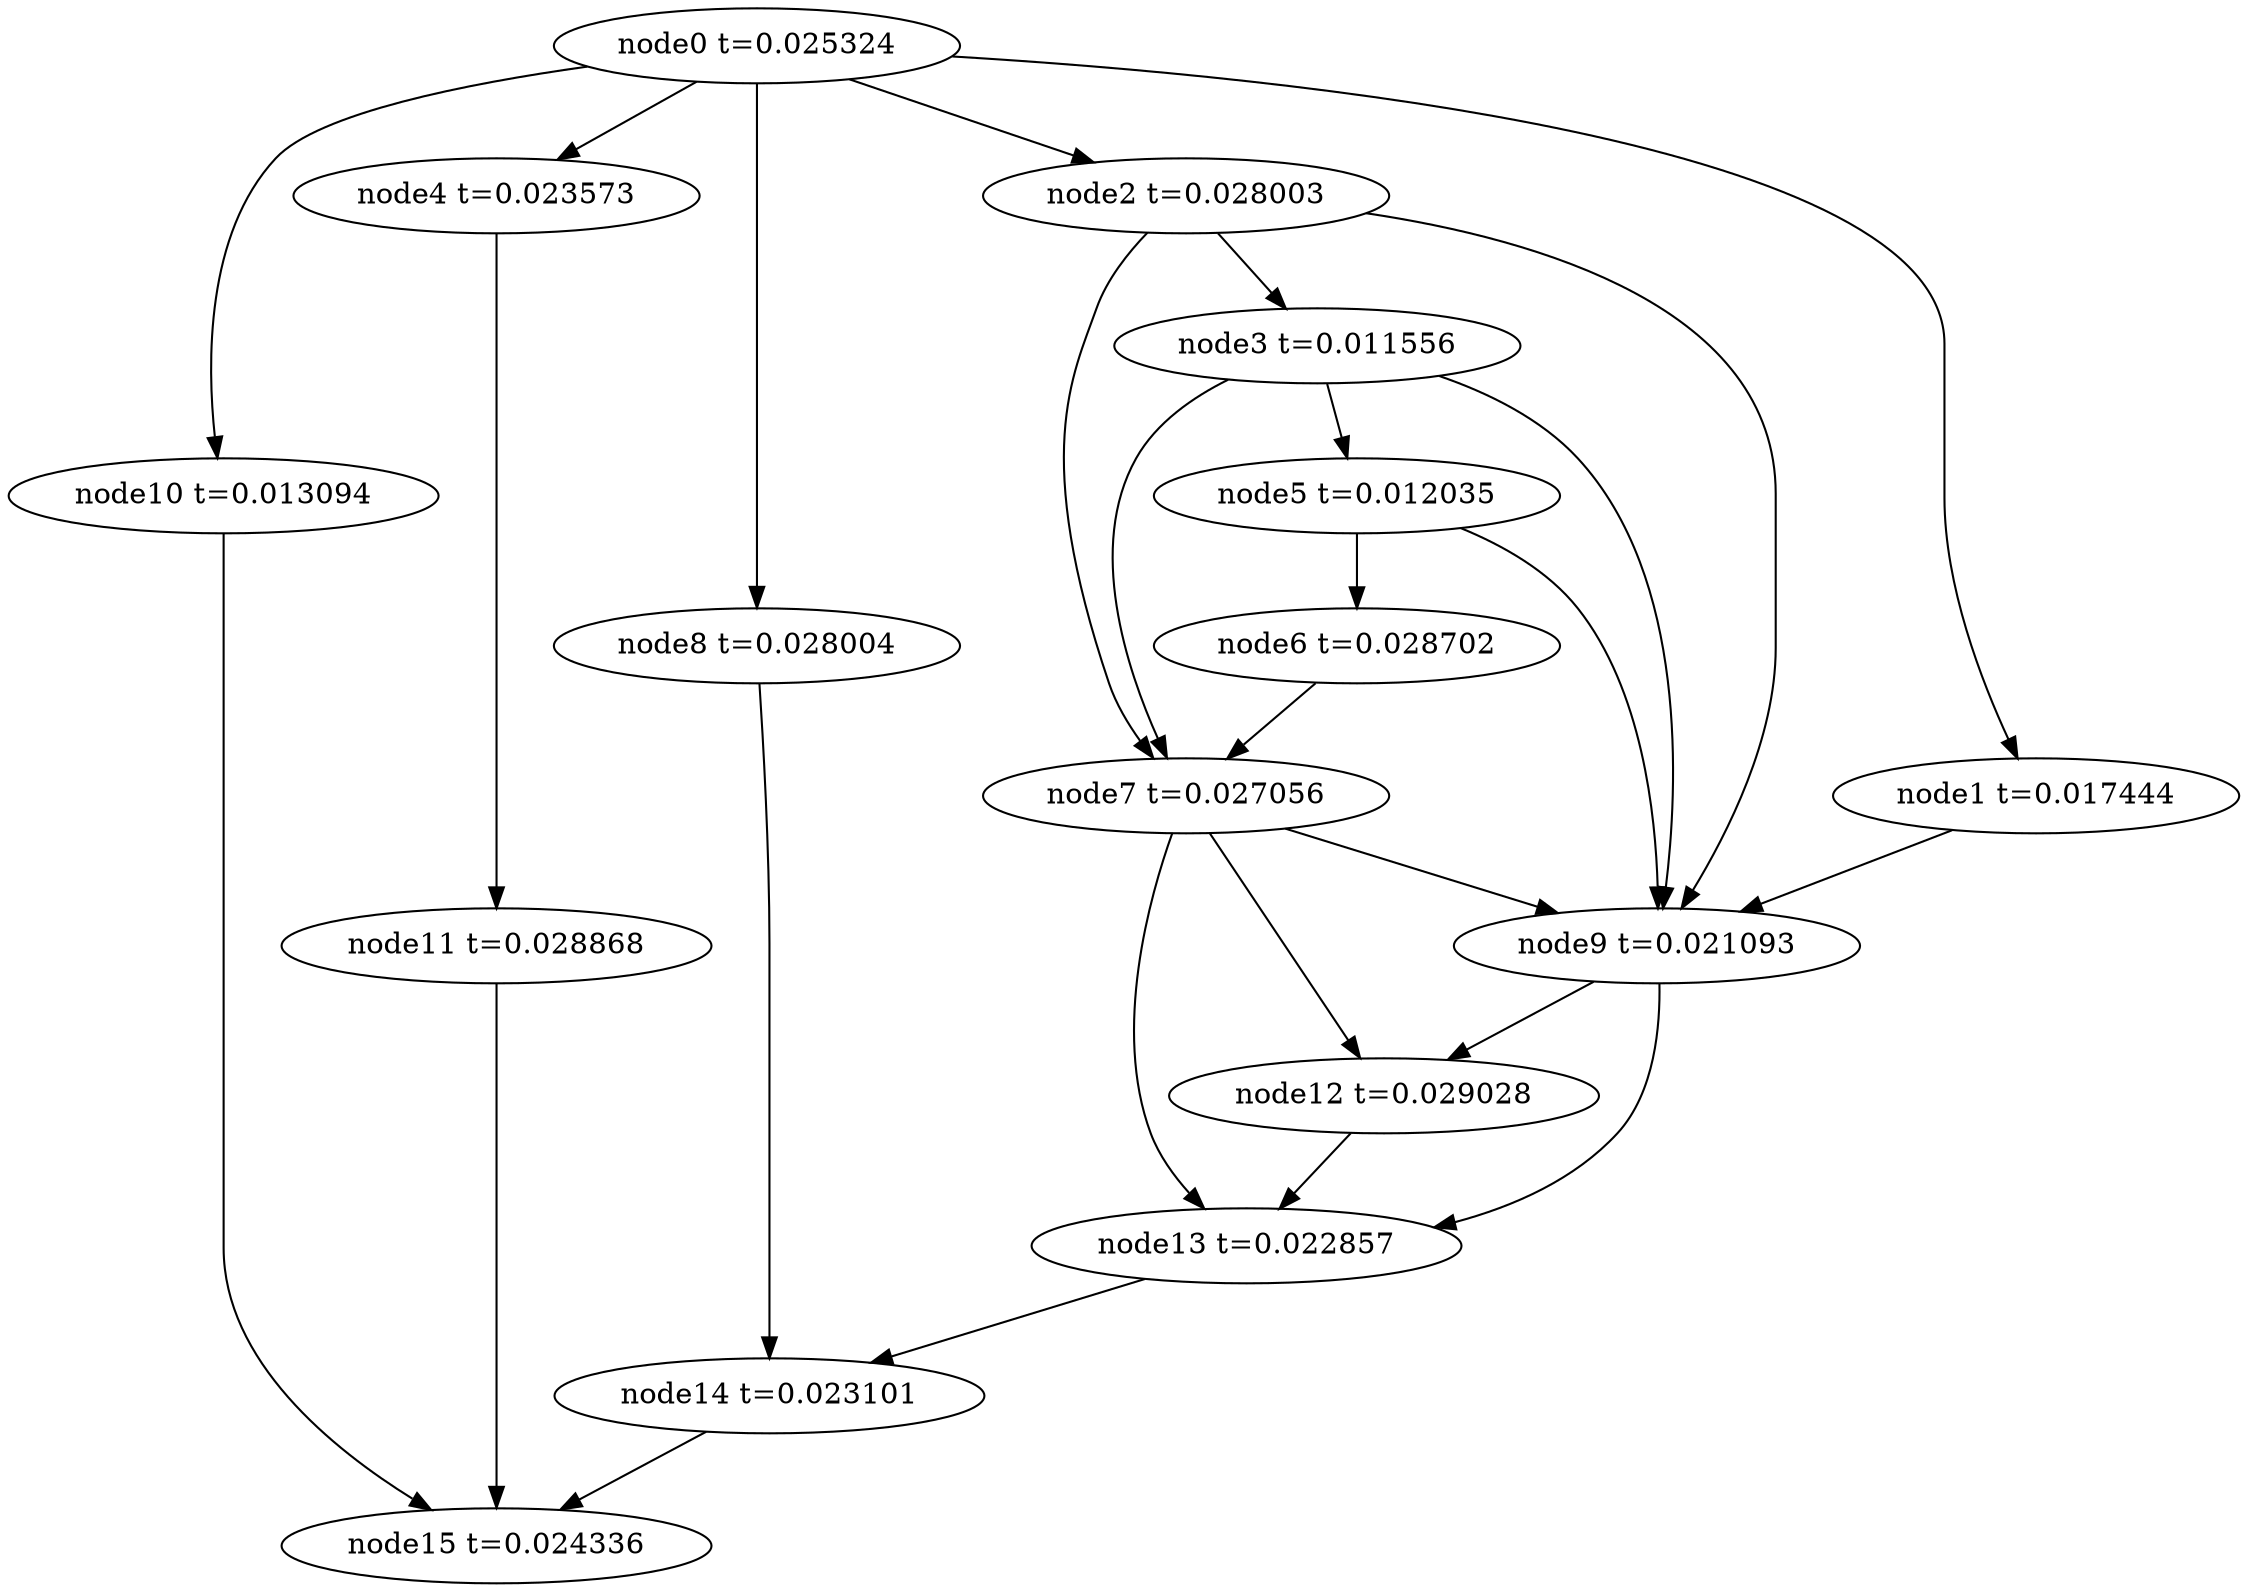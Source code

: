 digraph g{
	node15[label="node15 t=0.024336"]
	node14 -> node15
	node14[label="node14 t=0.023101"];
	node13 -> node14
	node13[label="node13 t=0.022857"];
	node12 -> node13
	node12[label="node12 t=0.029028"];
	node11 -> node15
	node11[label="node11 t=0.028868"];
	node10 -> node15
	node10[label="node10 t=0.013094"];
	node9 -> node13
	node9 -> node12
	node9[label="node9 t=0.021093"];
	node8 -> node14
	node8[label="node8 t=0.028004"];
	node7 -> node13
	node7 -> node12
	node7 -> node9
	node7[label="node7 t=0.027056"];
	node6 -> node7
	node6[label="node6 t=0.028702"];
	node5 -> node9
	node5 -> node6
	node5[label="node5 t=0.012035"];
	node4 -> node11
	node4[label="node4 t=0.023573"];
	node3 -> node9
	node3 -> node7
	node3 -> node5
	node3[label="node3 t=0.011556"];
	node2 -> node9
	node2 -> node7
	node2 -> node3
	node2[label="node2 t=0.028003"];
	node1 -> node9
	node1[label="node1 t=0.017444"];
	node0 -> node10
	node0 -> node8
	node0 -> node4
	node0 -> node2
	node0 -> node1
	node0[label="node0 t=0.025324"];
}
